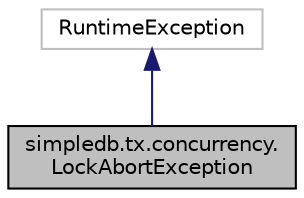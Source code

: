 digraph "simpledb.tx.concurrency.LockAbortException"
{
  edge [fontname="Helvetica",fontsize="10",labelfontname="Helvetica",labelfontsize="10"];
  node [fontname="Helvetica",fontsize="10",shape=record];
  Node2 [label="simpledb.tx.concurrency.\lLockAbortException",height=0.2,width=0.4,color="black", fillcolor="grey75", style="filled", fontcolor="black"];
  Node3 -> Node2 [dir="back",color="midnightblue",fontsize="10",style="solid",fontname="Helvetica"];
  Node3 [label="RuntimeException",height=0.2,width=0.4,color="grey75", fillcolor="white", style="filled"];
}
